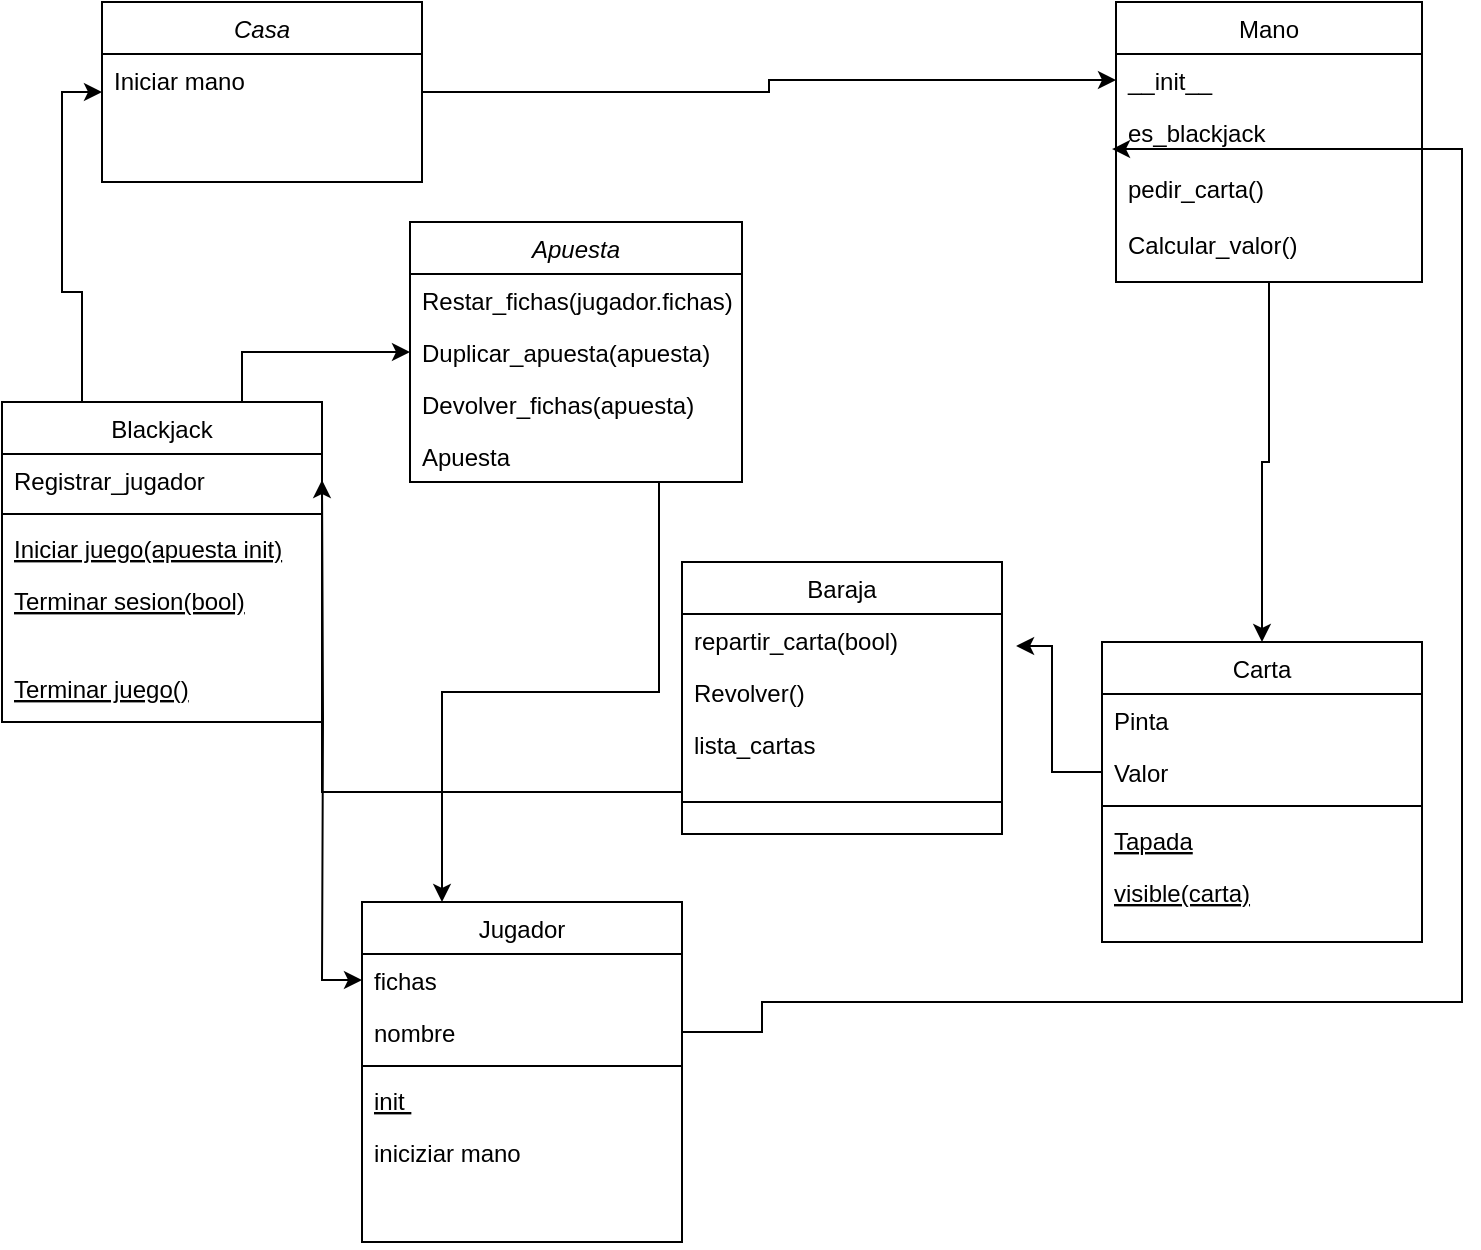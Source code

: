 <mxfile version="21.7.2" type="device">
  <diagram id="C5RBs43oDa-KdzZeNtuy" name="Page-1">
    <mxGraphModel dx="1290" dy="542" grid="1" gridSize="10" guides="1" tooltips="1" connect="1" arrows="1" fold="1" page="1" pageScale="1" pageWidth="827" pageHeight="1169" math="0" shadow="0">
      <root>
        <mxCell id="WIyWlLk6GJQsqaUBKTNV-0" />
        <mxCell id="WIyWlLk6GJQsqaUBKTNV-1" parent="WIyWlLk6GJQsqaUBKTNV-0" />
        <mxCell id="pt-n8HxtCSR4laqITghq-23" style="edgeStyle=orthogonalEdgeStyle;rounded=0;orthogonalLoop=1;jettySize=auto;html=1;exitX=1;exitY=0.5;exitDx=0;exitDy=0;entryX=0;entryY=0.5;entryDx=0;entryDy=0;" parent="WIyWlLk6GJQsqaUBKTNV-1" source="zkfFHV4jXpPFQw0GAbJ--0" target="zkfFHV4jXpPFQw0GAbJ--18" edge="1">
          <mxGeometry relative="1" as="geometry" />
        </mxCell>
        <mxCell id="zkfFHV4jXpPFQw0GAbJ--0" value="Casa" style="swimlane;fontStyle=2;align=center;verticalAlign=top;childLayout=stackLayout;horizontal=1;startSize=26;horizontalStack=0;resizeParent=1;resizeLast=0;collapsible=1;marginBottom=0;rounded=0;shadow=0;strokeWidth=1;" parent="WIyWlLk6GJQsqaUBKTNV-1" vertex="1">
          <mxGeometry x="100" y="40" width="160" height="90" as="geometry">
            <mxRectangle x="230" y="140" width="160" height="26" as="alternateBounds" />
          </mxGeometry>
        </mxCell>
        <mxCell id="zkfFHV4jXpPFQw0GAbJ--1" value="Iniciar mano" style="text;align=left;verticalAlign=top;spacingLeft=4;spacingRight=4;overflow=hidden;rotatable=0;points=[[0,0.5],[1,0.5]];portConstraint=eastwest;" parent="zkfFHV4jXpPFQw0GAbJ--0" vertex="1">
          <mxGeometry y="26" width="160" height="26" as="geometry" />
        </mxCell>
        <mxCell id="zkfFHV4jXpPFQw0GAbJ--6" value="Baraja" style="swimlane;fontStyle=0;align=center;verticalAlign=top;childLayout=stackLayout;horizontal=1;startSize=26;horizontalStack=0;resizeParent=1;resizeLast=0;collapsible=1;marginBottom=0;rounded=0;shadow=0;strokeWidth=1;" parent="WIyWlLk6GJQsqaUBKTNV-1" vertex="1">
          <mxGeometry x="390" y="320" width="160" height="136" as="geometry">
            <mxRectangle x="130" y="380" width="160" height="26" as="alternateBounds" />
          </mxGeometry>
        </mxCell>
        <mxCell id="zkfFHV4jXpPFQw0GAbJ--8" value="repartir_carta(bool)" style="text;align=left;verticalAlign=top;spacingLeft=4;spacingRight=4;overflow=hidden;rotatable=0;points=[[0,0.5],[1,0.5]];portConstraint=eastwest;rounded=0;shadow=0;html=0;" parent="zkfFHV4jXpPFQw0GAbJ--6" vertex="1">
          <mxGeometry y="26" width="160" height="26" as="geometry" />
        </mxCell>
        <mxCell id="zkfFHV4jXpPFQw0GAbJ--7" value="Revolver()" style="text;align=left;verticalAlign=top;spacingLeft=4;spacingRight=4;overflow=hidden;rotatable=0;points=[[0,0.5],[1,0.5]];portConstraint=eastwest;" parent="zkfFHV4jXpPFQw0GAbJ--6" vertex="1">
          <mxGeometry y="52" width="160" height="26" as="geometry" />
        </mxCell>
        <mxCell id="xP0P8OHHbczhjt8jxxUX-14" value="lista_cartas" style="text;align=left;verticalAlign=top;spacingLeft=4;spacingRight=4;overflow=hidden;rotatable=0;points=[[0,0.5],[1,0.5]];portConstraint=eastwest;" vertex="1" parent="zkfFHV4jXpPFQw0GAbJ--6">
          <mxGeometry y="78" width="160" height="26" as="geometry" />
        </mxCell>
        <mxCell id="zkfFHV4jXpPFQw0GAbJ--9" value="" style="line;html=1;strokeWidth=1;align=left;verticalAlign=middle;spacingTop=-1;spacingLeft=3;spacingRight=3;rotatable=0;labelPosition=right;points=[];portConstraint=eastwest;" parent="zkfFHV4jXpPFQw0GAbJ--6" vertex="1">
          <mxGeometry y="104" width="160" height="32" as="geometry" />
        </mxCell>
        <mxCell id="xP0P8OHHbczhjt8jxxUX-15" style="edgeStyle=orthogonalEdgeStyle;rounded=0;orthogonalLoop=1;jettySize=auto;html=1;exitX=0.5;exitY=1;exitDx=0;exitDy=0;entryX=0.5;entryY=0;entryDx=0;entryDy=0;" edge="1" parent="WIyWlLk6GJQsqaUBKTNV-1" source="zkfFHV4jXpPFQw0GAbJ--17" target="pt-n8HxtCSR4laqITghq-6">
          <mxGeometry relative="1" as="geometry" />
        </mxCell>
        <mxCell id="zkfFHV4jXpPFQw0GAbJ--17" value="Mano" style="swimlane;fontStyle=0;align=center;verticalAlign=top;childLayout=stackLayout;horizontal=1;startSize=26;horizontalStack=0;resizeParent=1;resizeLast=0;collapsible=1;marginBottom=0;rounded=0;shadow=0;strokeWidth=1;" parent="WIyWlLk6GJQsqaUBKTNV-1" vertex="1">
          <mxGeometry x="607" y="40" width="153" height="140" as="geometry">
            <mxRectangle x="550" y="140" width="160" height="26" as="alternateBounds" />
          </mxGeometry>
        </mxCell>
        <mxCell id="zkfFHV4jXpPFQw0GAbJ--18" value="__init__" style="text;align=left;verticalAlign=top;spacingLeft=4;spacingRight=4;overflow=hidden;rotatable=0;points=[[0,0.5],[1,0.5]];portConstraint=eastwest;" parent="zkfFHV4jXpPFQw0GAbJ--17" vertex="1">
          <mxGeometry y="26" width="153" height="26" as="geometry" />
        </mxCell>
        <mxCell id="zkfFHV4jXpPFQw0GAbJ--20" value="es_blackjack" style="text;align=left;verticalAlign=top;spacingLeft=4;spacingRight=4;overflow=hidden;rotatable=0;points=[[0,0.5],[1,0.5]];portConstraint=eastwest;rounded=0;shadow=0;html=0;" parent="zkfFHV4jXpPFQw0GAbJ--17" vertex="1">
          <mxGeometry y="52" width="153" height="28" as="geometry" />
        </mxCell>
        <mxCell id="pt-n8HxtCSR4laqITghq-26" value="pedir_carta()" style="text;align=left;verticalAlign=top;spacingLeft=4;spacingRight=4;overflow=hidden;rotatable=0;points=[[0,0.5],[1,0.5]];portConstraint=eastwest;rounded=0;shadow=0;html=0;" parent="zkfFHV4jXpPFQw0GAbJ--17" vertex="1">
          <mxGeometry y="80" width="153" height="28" as="geometry" />
        </mxCell>
        <mxCell id="pt-n8HxtCSR4laqITghq-33" value="Calcular_valor()" style="text;align=left;verticalAlign=top;spacingLeft=4;spacingRight=4;overflow=hidden;rotatable=0;points=[[0,0.5],[1,0.5]];portConstraint=eastwest;rounded=0;shadow=0;html=0;" parent="zkfFHV4jXpPFQw0GAbJ--17" vertex="1">
          <mxGeometry y="108" width="153" height="28" as="geometry" />
        </mxCell>
        <mxCell id="pt-n8HxtCSR4laqITghq-22" style="edgeStyle=orthogonalEdgeStyle;rounded=0;orthogonalLoop=1;jettySize=auto;html=1;exitX=0.25;exitY=0;exitDx=0;exitDy=0;entryX=0;entryY=0.5;entryDx=0;entryDy=0;" parent="WIyWlLk6GJQsqaUBKTNV-1" source="pt-n8HxtCSR4laqITghq-0" target="zkfFHV4jXpPFQw0GAbJ--0" edge="1">
          <mxGeometry relative="1" as="geometry" />
        </mxCell>
        <mxCell id="xP0P8OHHbczhjt8jxxUX-12" style="edgeStyle=orthogonalEdgeStyle;rounded=0;orthogonalLoop=1;jettySize=auto;html=1;exitX=0.75;exitY=0;exitDx=0;exitDy=0;entryX=0;entryY=0.5;entryDx=0;entryDy=0;" edge="1" parent="WIyWlLk6GJQsqaUBKTNV-1" source="pt-n8HxtCSR4laqITghq-0" target="xP0P8OHHbczhjt8jxxUX-8">
          <mxGeometry relative="1" as="geometry" />
        </mxCell>
        <mxCell id="pt-n8HxtCSR4laqITghq-0" value="Blackjack" style="swimlane;fontStyle=0;align=center;verticalAlign=top;childLayout=stackLayout;horizontal=1;startSize=26;horizontalStack=0;resizeParent=1;resizeLast=0;collapsible=1;marginBottom=0;rounded=0;shadow=0;strokeWidth=1;" parent="WIyWlLk6GJQsqaUBKTNV-1" vertex="1">
          <mxGeometry x="50" y="240" width="160" height="160" as="geometry">
            <mxRectangle x="130" y="380" width="160" height="26" as="alternateBounds" />
          </mxGeometry>
        </mxCell>
        <mxCell id="pt-n8HxtCSR4laqITghq-2" value="Registrar_jugador" style="text;align=left;verticalAlign=top;spacingLeft=4;spacingRight=4;overflow=hidden;rotatable=0;points=[[0,0.5],[1,0.5]];portConstraint=eastwest;rounded=0;shadow=0;html=0;" parent="pt-n8HxtCSR4laqITghq-0" vertex="1">
          <mxGeometry y="26" width="160" height="26" as="geometry" />
        </mxCell>
        <mxCell id="pt-n8HxtCSR4laqITghq-3" value="" style="line;html=1;strokeWidth=1;align=left;verticalAlign=middle;spacingTop=-1;spacingLeft=3;spacingRight=3;rotatable=0;labelPosition=right;points=[];portConstraint=eastwest;" parent="pt-n8HxtCSR4laqITghq-0" vertex="1">
          <mxGeometry y="52" width="160" height="8" as="geometry" />
        </mxCell>
        <mxCell id="pt-n8HxtCSR4laqITghq-4" value="Iniciar juego(apuesta init)" style="text;align=left;verticalAlign=top;spacingLeft=4;spacingRight=4;overflow=hidden;rotatable=0;points=[[0,0.5],[1,0.5]];portConstraint=eastwest;fontStyle=4" parent="pt-n8HxtCSR4laqITghq-0" vertex="1">
          <mxGeometry y="60" width="160" height="26" as="geometry" />
        </mxCell>
        <mxCell id="xP0P8OHHbczhjt8jxxUX-5" value="Terminar sesion(bool)" style="text;align=left;verticalAlign=top;spacingLeft=4;spacingRight=4;overflow=hidden;rotatable=0;points=[[0,0.5],[1,0.5]];portConstraint=eastwest;fontStyle=4" vertex="1" parent="pt-n8HxtCSR4laqITghq-0">
          <mxGeometry y="86" width="160" height="26" as="geometry" />
        </mxCell>
        <mxCell id="pt-n8HxtCSR4laqITghq-6" value="Carta" style="swimlane;fontStyle=0;align=center;verticalAlign=top;childLayout=stackLayout;horizontal=1;startSize=26;horizontalStack=0;resizeParent=1;resizeLast=0;collapsible=1;marginBottom=0;rounded=0;shadow=0;strokeWidth=1;" parent="WIyWlLk6GJQsqaUBKTNV-1" vertex="1">
          <mxGeometry x="600" y="360" width="160" height="150" as="geometry">
            <mxRectangle x="130" y="380" width="160" height="26" as="alternateBounds" />
          </mxGeometry>
        </mxCell>
        <mxCell id="pt-n8HxtCSR4laqITghq-7" value="Pinta" style="text;align=left;verticalAlign=top;spacingLeft=4;spacingRight=4;overflow=hidden;rotatable=0;points=[[0,0.5],[1,0.5]];portConstraint=eastwest;" parent="pt-n8HxtCSR4laqITghq-6" vertex="1">
          <mxGeometry y="26" width="160" height="26" as="geometry" />
        </mxCell>
        <mxCell id="pt-n8HxtCSR4laqITghq-8" value="Valor" style="text;align=left;verticalAlign=top;spacingLeft=4;spacingRight=4;overflow=hidden;rotatable=0;points=[[0,0.5],[1,0.5]];portConstraint=eastwest;rounded=0;shadow=0;html=0;" parent="pt-n8HxtCSR4laqITghq-6" vertex="1">
          <mxGeometry y="52" width="160" height="26" as="geometry" />
        </mxCell>
        <mxCell id="pt-n8HxtCSR4laqITghq-9" value="" style="line;html=1;strokeWidth=1;align=left;verticalAlign=middle;spacingTop=-1;spacingLeft=3;spacingRight=3;rotatable=0;labelPosition=right;points=[];portConstraint=eastwest;" parent="pt-n8HxtCSR4laqITghq-6" vertex="1">
          <mxGeometry y="78" width="160" height="8" as="geometry" />
        </mxCell>
        <mxCell id="pt-n8HxtCSR4laqITghq-10" value="Tapada" style="text;align=left;verticalAlign=top;spacingLeft=4;spacingRight=4;overflow=hidden;rotatable=0;points=[[0,0.5],[1,0.5]];portConstraint=eastwest;fontStyle=4" parent="pt-n8HxtCSR4laqITghq-6" vertex="1">
          <mxGeometry y="86" width="160" height="26" as="geometry" />
        </mxCell>
        <mxCell id="xP0P8OHHbczhjt8jxxUX-1" value="visible(carta)" style="text;align=left;verticalAlign=top;spacingLeft=4;spacingRight=4;overflow=hidden;rotatable=0;points=[[0,0.5],[1,0.5]];portConstraint=eastwest;fontStyle=4" vertex="1" parent="pt-n8HxtCSR4laqITghq-6">
          <mxGeometry y="112" width="160" height="26" as="geometry" />
        </mxCell>
        <mxCell id="pt-n8HxtCSR4laqITghq-21" style="edgeStyle=orthogonalEdgeStyle;rounded=0;orthogonalLoop=1;jettySize=auto;html=1;exitX=1;exitY=0.5;exitDx=0;exitDy=0;entryX=-0.013;entryY=0.769;entryDx=0;entryDy=0;entryPerimeter=0;" parent="WIyWlLk6GJQsqaUBKTNV-1" source="pt-n8HxtCSR4laqITghq-14" target="zkfFHV4jXpPFQw0GAbJ--20" edge="1">
          <mxGeometry relative="1" as="geometry">
            <Array as="points">
              <mxPoint x="430" y="555" />
              <mxPoint x="430" y="540" />
              <mxPoint x="780" y="540" />
              <mxPoint x="780" y="114" />
            </Array>
          </mxGeometry>
        </mxCell>
        <mxCell id="pt-n8HxtCSR4laqITghq-12" value="Jugador" style="swimlane;fontStyle=0;align=center;verticalAlign=top;childLayout=stackLayout;horizontal=1;startSize=26;horizontalStack=0;resizeParent=1;resizeLast=0;collapsible=1;marginBottom=0;rounded=0;shadow=0;strokeWidth=1;" parent="WIyWlLk6GJQsqaUBKTNV-1" vertex="1">
          <mxGeometry x="230" y="490" width="160" height="170" as="geometry">
            <mxRectangle x="130" y="380" width="160" height="26" as="alternateBounds" />
          </mxGeometry>
        </mxCell>
        <mxCell id="pt-n8HxtCSR4laqITghq-13" value="fichas" style="text;align=left;verticalAlign=top;spacingLeft=4;spacingRight=4;overflow=hidden;rotatable=0;points=[[0,0.5],[1,0.5]];portConstraint=eastwest;" parent="pt-n8HxtCSR4laqITghq-12" vertex="1">
          <mxGeometry y="26" width="160" height="26" as="geometry" />
        </mxCell>
        <mxCell id="pt-n8HxtCSR4laqITghq-14" value="nombre" style="text;align=left;verticalAlign=top;spacingLeft=4;spacingRight=4;overflow=hidden;rotatable=0;points=[[0,0.5],[1,0.5]];portConstraint=eastwest;rounded=0;shadow=0;html=0;" parent="pt-n8HxtCSR4laqITghq-12" vertex="1">
          <mxGeometry y="52" width="160" height="26" as="geometry" />
        </mxCell>
        <mxCell id="pt-n8HxtCSR4laqITghq-15" value="" style="line;html=1;strokeWidth=1;align=left;verticalAlign=middle;spacingTop=-1;spacingLeft=3;spacingRight=3;rotatable=0;labelPosition=right;points=[];portConstraint=eastwest;" parent="pt-n8HxtCSR4laqITghq-12" vertex="1">
          <mxGeometry y="78" width="160" height="8" as="geometry" />
        </mxCell>
        <mxCell id="pt-n8HxtCSR4laqITghq-16" value="init " style="text;align=left;verticalAlign=top;spacingLeft=4;spacingRight=4;overflow=hidden;rotatable=0;points=[[0,0.5],[1,0.5]];portConstraint=eastwest;fontStyle=4" parent="pt-n8HxtCSR4laqITghq-12" vertex="1">
          <mxGeometry y="86" width="160" height="26" as="geometry" />
        </mxCell>
        <mxCell id="pt-n8HxtCSR4laqITghq-17" value="iniciziar mano" style="text;align=left;verticalAlign=top;spacingLeft=4;spacingRight=4;overflow=hidden;rotatable=0;points=[[0,0.5],[1,0.5]];portConstraint=eastwest;" parent="pt-n8HxtCSR4laqITghq-12" vertex="1">
          <mxGeometry y="112" width="160" height="58" as="geometry" />
        </mxCell>
        <mxCell id="pt-n8HxtCSR4laqITghq-19" style="edgeStyle=orthogonalEdgeStyle;rounded=0;orthogonalLoop=1;jettySize=auto;html=1;exitX=0;exitY=0.5;exitDx=0;exitDy=0;entryX=1.044;entryY=0.615;entryDx=0;entryDy=0;entryPerimeter=0;" parent="WIyWlLk6GJQsqaUBKTNV-1" source="pt-n8HxtCSR4laqITghq-8" target="zkfFHV4jXpPFQw0GAbJ--8" edge="1">
          <mxGeometry relative="1" as="geometry" />
        </mxCell>
        <mxCell id="pt-n8HxtCSR4laqITghq-20" style="edgeStyle=orthogonalEdgeStyle;rounded=0;orthogonalLoop=1;jettySize=auto;html=1;exitX=0;exitY=0.5;exitDx=0;exitDy=0;entryX=1;entryY=0.5;entryDx=0;entryDy=0;" parent="WIyWlLk6GJQsqaUBKTNV-1" source="zkfFHV4jXpPFQw0GAbJ--7" target="pt-n8HxtCSR4laqITghq-2" edge="1">
          <mxGeometry relative="1" as="geometry">
            <Array as="points">
              <mxPoint x="210" y="435" />
            </Array>
          </mxGeometry>
        </mxCell>
        <mxCell id="pt-n8HxtCSR4laqITghq-24" style="edgeStyle=orthogonalEdgeStyle;rounded=0;orthogonalLoop=1;jettySize=auto;html=1;exitX=1;exitY=0.5;exitDx=0;exitDy=0;entryX=0;entryY=0.5;entryDx=0;entryDy=0;" parent="WIyWlLk6GJQsqaUBKTNV-1" target="pt-n8HxtCSR4laqITghq-13" edge="1">
          <mxGeometry relative="1" as="geometry">
            <mxPoint x="210" y="279" as="sourcePoint" />
          </mxGeometry>
        </mxCell>
        <mxCell id="xP0P8OHHbczhjt8jxxUX-11" style="edgeStyle=orthogonalEdgeStyle;rounded=0;orthogonalLoop=1;jettySize=auto;html=1;exitX=0.75;exitY=1;exitDx=0;exitDy=0;entryX=0.25;entryY=0;entryDx=0;entryDy=0;" edge="1" parent="WIyWlLk6GJQsqaUBKTNV-1" source="xP0P8OHHbczhjt8jxxUX-6" target="pt-n8HxtCSR4laqITghq-12">
          <mxGeometry relative="1" as="geometry" />
        </mxCell>
        <mxCell id="xP0P8OHHbczhjt8jxxUX-6" value="Apuesta" style="swimlane;fontStyle=2;align=center;verticalAlign=top;childLayout=stackLayout;horizontal=1;startSize=26;horizontalStack=0;resizeParent=1;resizeLast=0;collapsible=1;marginBottom=0;rounded=0;shadow=0;strokeWidth=1;" vertex="1" parent="WIyWlLk6GJQsqaUBKTNV-1">
          <mxGeometry x="254" y="150" width="166" height="130" as="geometry">
            <mxRectangle x="230" y="140" width="160" height="26" as="alternateBounds" />
          </mxGeometry>
        </mxCell>
        <mxCell id="xP0P8OHHbczhjt8jxxUX-7" value="Restar_fichas(jugador.fichas)" style="text;align=left;verticalAlign=top;spacingLeft=4;spacingRight=4;overflow=hidden;rotatable=0;points=[[0,0.5],[1,0.5]];portConstraint=eastwest;" vertex="1" parent="xP0P8OHHbczhjt8jxxUX-6">
          <mxGeometry y="26" width="166" height="26" as="geometry" />
        </mxCell>
        <mxCell id="xP0P8OHHbczhjt8jxxUX-8" value="Duplicar_apuesta(apuesta)" style="text;align=left;verticalAlign=top;spacingLeft=4;spacingRight=4;overflow=hidden;rotatable=0;points=[[0,0.5],[1,0.5]];portConstraint=eastwest;" vertex="1" parent="xP0P8OHHbczhjt8jxxUX-6">
          <mxGeometry y="52" width="166" height="26" as="geometry" />
        </mxCell>
        <mxCell id="xP0P8OHHbczhjt8jxxUX-10" value="Devolver_fichas(apuesta)" style="text;align=left;verticalAlign=top;spacingLeft=4;spacingRight=4;overflow=hidden;rotatable=0;points=[[0,0.5],[1,0.5]];portConstraint=eastwest;" vertex="1" parent="xP0P8OHHbczhjt8jxxUX-6">
          <mxGeometry y="78" width="166" height="26" as="geometry" />
        </mxCell>
        <mxCell id="xP0P8OHHbczhjt8jxxUX-13" value="Apuesta" style="text;align=left;verticalAlign=top;spacingLeft=4;spacingRight=4;overflow=hidden;rotatable=0;points=[[0,0.5],[1,0.5]];portConstraint=eastwest;" vertex="1" parent="xP0P8OHHbczhjt8jxxUX-6">
          <mxGeometry y="104" width="166" height="26" as="geometry" />
        </mxCell>
        <mxCell id="xP0P8OHHbczhjt8jxxUX-9" value="Terminar juego()" style="text;align=left;verticalAlign=top;spacingLeft=4;spacingRight=4;overflow=hidden;rotatable=0;points=[[0,0.5],[1,0.5]];portConstraint=eastwest;fontStyle=4" vertex="1" parent="WIyWlLk6GJQsqaUBKTNV-1">
          <mxGeometry x="50" y="370" width="160" height="26" as="geometry" />
        </mxCell>
      </root>
    </mxGraphModel>
  </diagram>
</mxfile>
